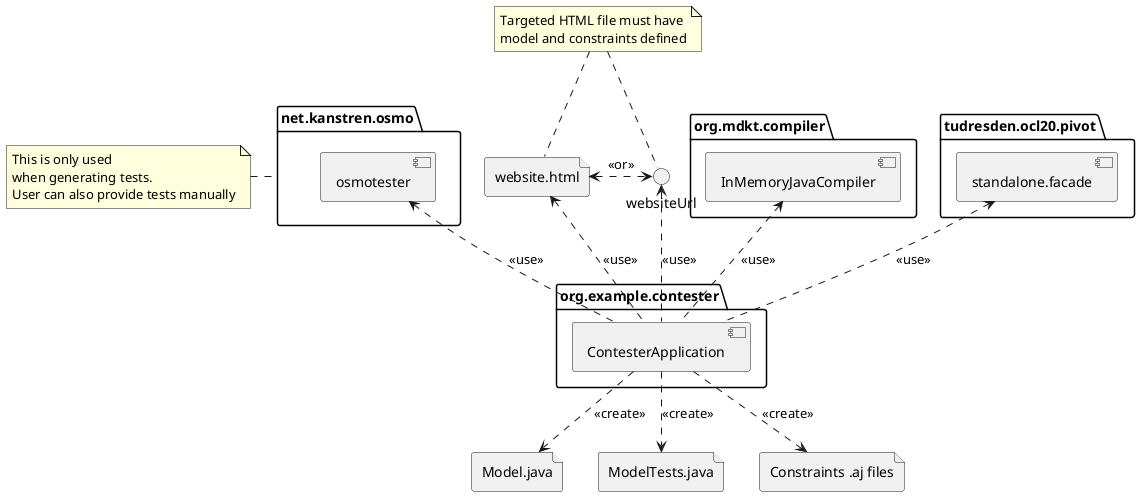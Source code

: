 @startuml
package org.example.contester {
    [ContesterApplication]
}

package org.mdkt.compiler {
    [InMemoryJavaCompiler]
}

package tudresden.ocl20.pivot {
    [standalone.facade]
}

package net.kanstren.osmo {
    [osmotester]
}

note left of net.kanstren.osmo
This is only used
when generating tests.
User can also provide tests manually
end note

note as htmlNote
Targeted HTML file must have
model and constraints defined
end note

file website.html {
}
file "Model.java" {
}
file "ModelTests.java" {
}
file "Constraints .aj files" {
}

htmlNote .. website.html
htmlNote .. websiteUrl
websiteUrl <.. [ContesterApplication]: <<use>>
website.html <.. [ContesterApplication]: <<use>>
website.html <.> websiteUrl: <<or>>
[InMemoryJavaCompiler] <.. [ContesterApplication]: <<use>>
[standalone.facade] <.. [ContesterApplication]: <<use>>
[osmotester] <.. [ContesterApplication]: <<use>>


[ContesterApplication] ..> "Model.java": <<create>>
[ContesterApplication] ..> "ModelTests.java": <<create>>
[ContesterApplication] ..> "Constraints .aj files": <<create>>
@enduml
